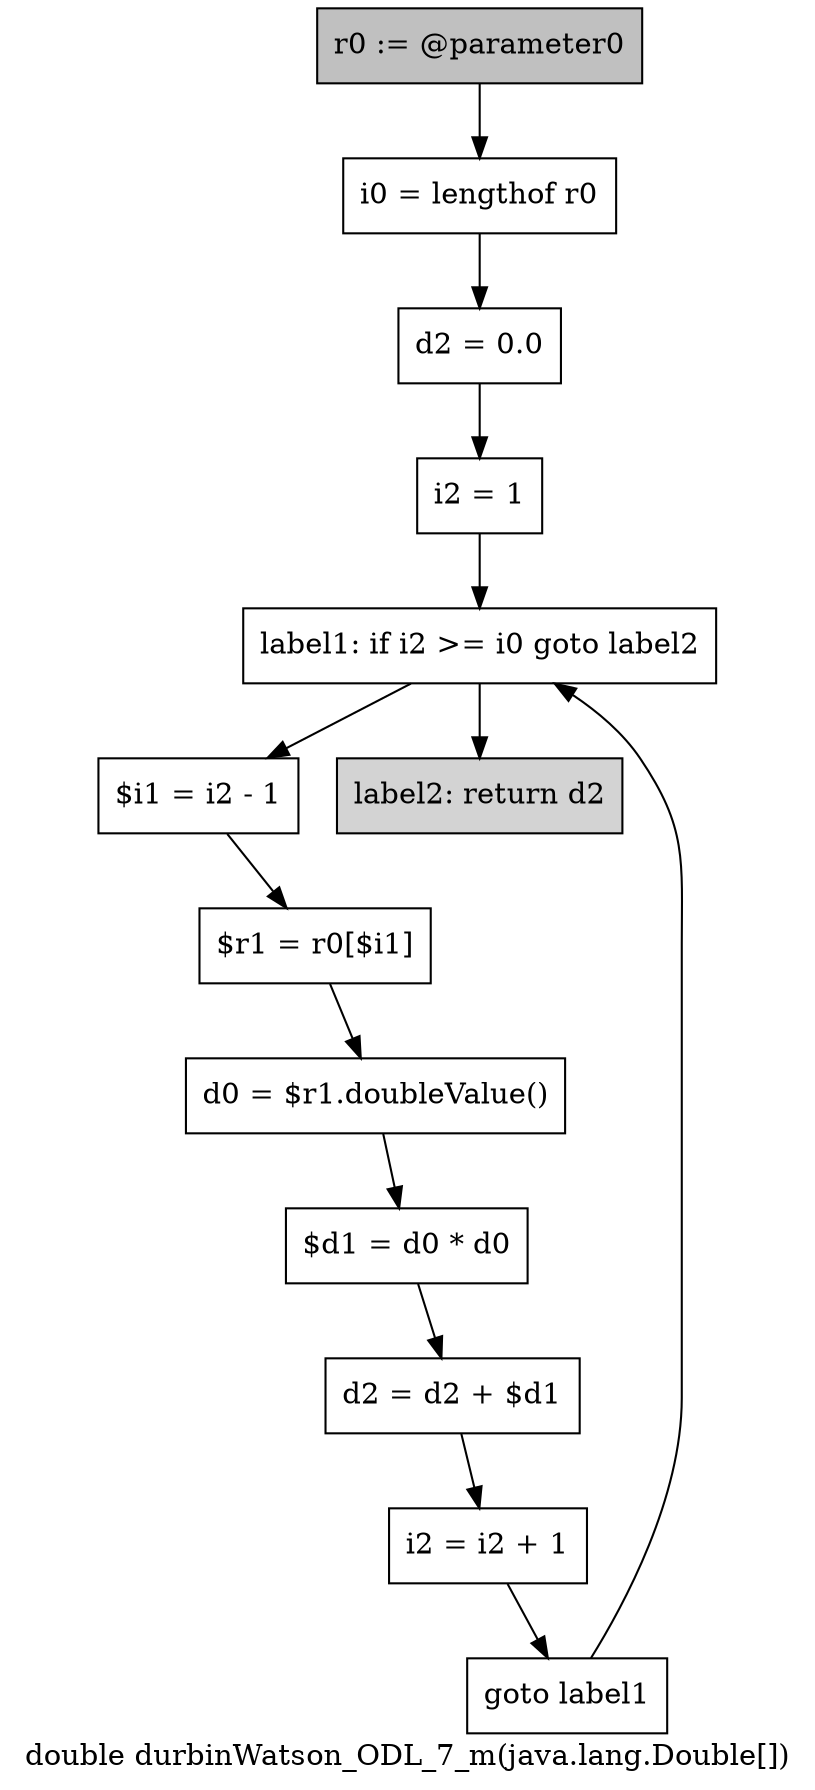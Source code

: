 digraph "double durbinWatson_ODL_7_m(java.lang.Double[])" {
    label="double durbinWatson_ODL_7_m(java.lang.Double[])";
    node [shape=box];
    "0" [style=filled,fillcolor=gray,label="r0 := @parameter0",];
    "1" [label="i0 = lengthof r0",];
    "0"->"1";
    "2" [label="d2 = 0.0",];
    "1"->"2";
    "3" [label="i2 = 1",];
    "2"->"3";
    "4" [label="label1: if i2 >= i0 goto label2",];
    "3"->"4";
    "5" [label="$i1 = i2 - 1",];
    "4"->"5";
    "12" [style=filled,fillcolor=lightgray,label="label2: return d2",];
    "4"->"12";
    "6" [label="$r1 = r0[$i1]",];
    "5"->"6";
    "7" [label="d0 = $r1.doubleValue()",];
    "6"->"7";
    "8" [label="$d1 = d0 * d0",];
    "7"->"8";
    "9" [label="d2 = d2 + $d1",];
    "8"->"9";
    "10" [label="i2 = i2 + 1",];
    "9"->"10";
    "11" [label="goto label1",];
    "10"->"11";
    "11"->"4";
}
